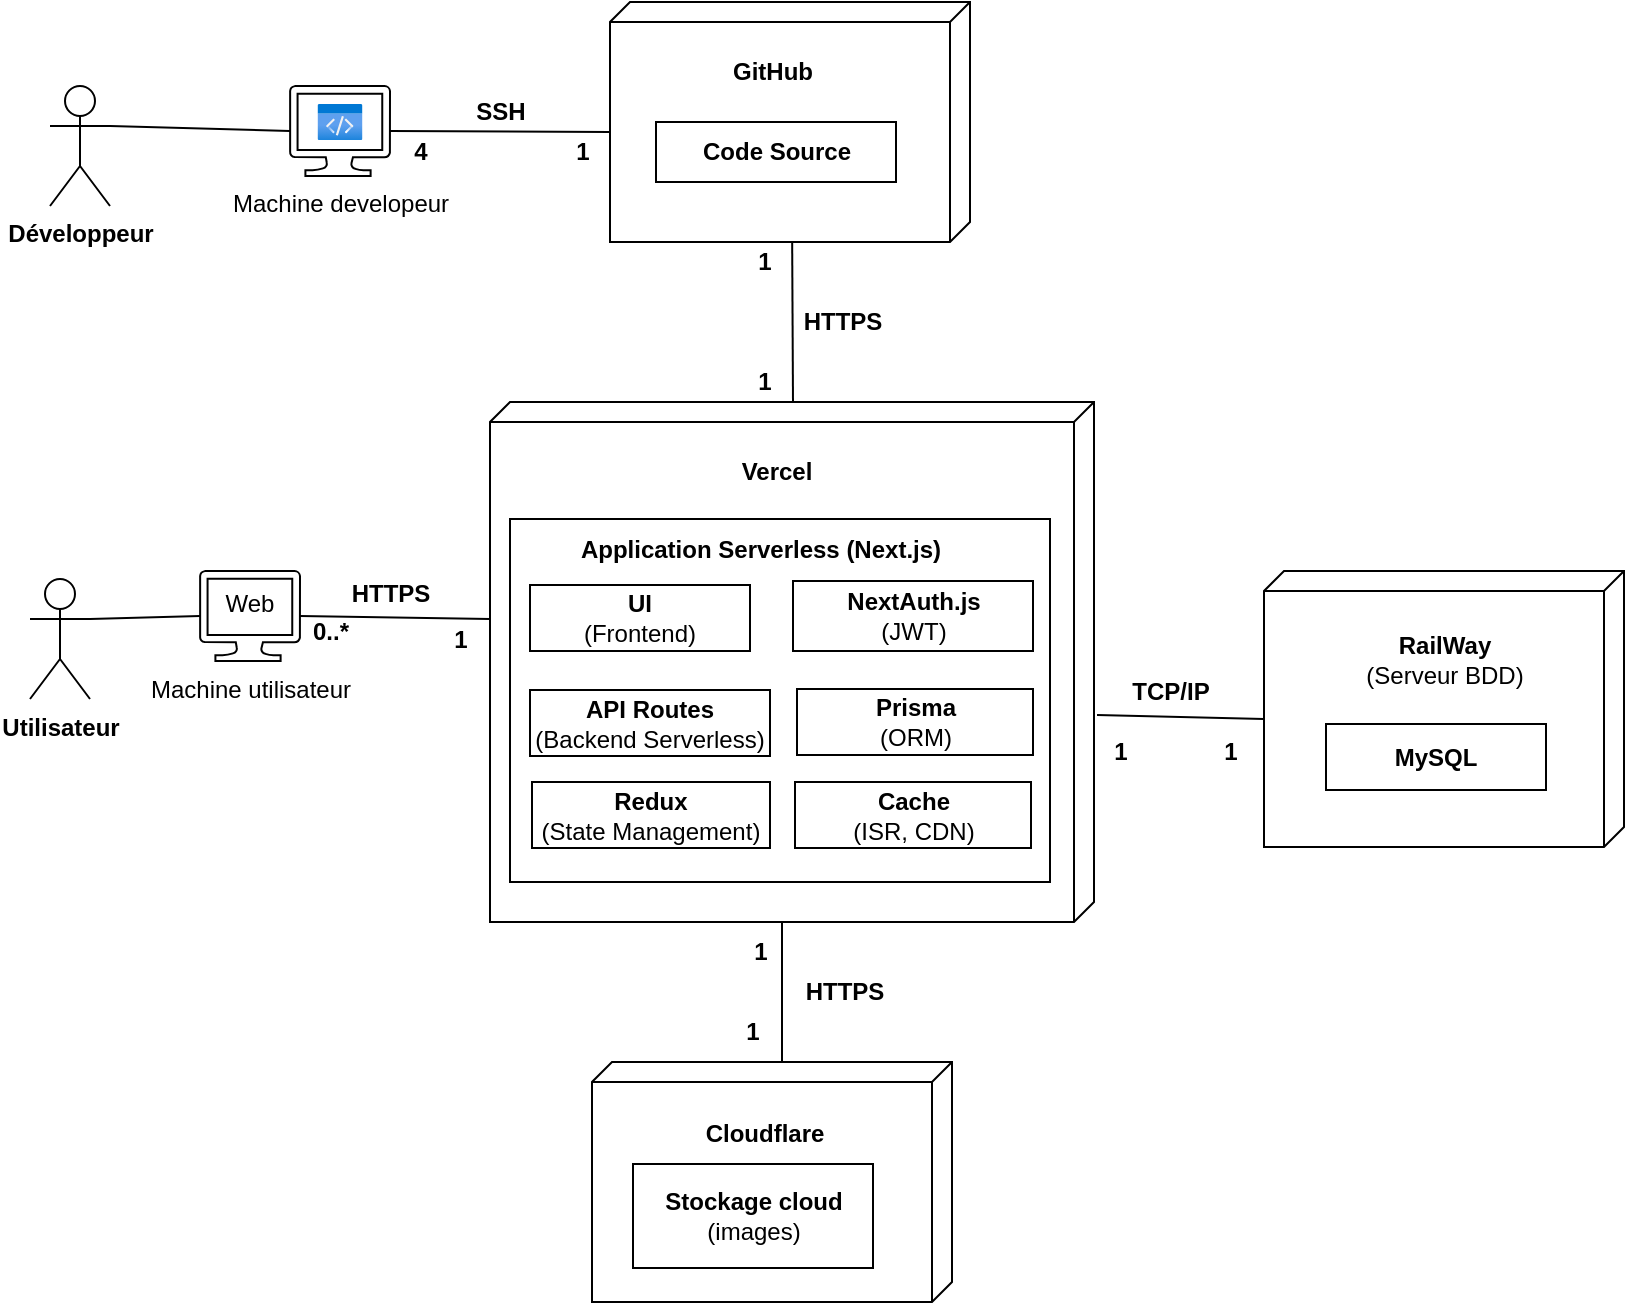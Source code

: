 <mxfile version="26.1.0">
  <diagram name="Page-1" id="ANjClcCPRk0RFN0oMUUr">
    <mxGraphModel grid="1" page="1" gridSize="10" guides="1" tooltips="1" connect="1" arrows="1" fold="1" pageScale="1" pageWidth="827" pageHeight="1169" math="0" shadow="0">
      <root>
        <mxCell id="0" />
        <mxCell id="1" parent="0" />
        <mxCell id="0plvUltyNBuiHGOQsfFZ-8" value="" style="verticalAlign=top;align=left;spacingTop=8;spacingLeft=2;spacingRight=12;shape=cube;size=10;direction=south;fontStyle=4;html=1;whiteSpace=wrap;" vertex="1" parent="1">
          <mxGeometry x="260" y="240" width="302" height="260" as="geometry" />
        </mxCell>
        <mxCell id="0plvUltyNBuiHGOQsfFZ-9" value="&lt;b&gt;Vercel&lt;/b&gt;" style="text;html=1;align=center;verticalAlign=middle;resizable=0;points=[];autosize=1;strokeColor=none;fillColor=none;" vertex="1" parent="1">
          <mxGeometry x="373" y="259.5" width="60" height="30" as="geometry" />
        </mxCell>
        <mxCell id="0plvUltyNBuiHGOQsfFZ-11" value="" style="rounded=0;whiteSpace=wrap;html=1;" vertex="1" parent="1">
          <mxGeometry x="270" y="298.5" width="270" height="181.5" as="geometry" />
        </mxCell>
        <mxCell id="0plvUltyNBuiHGOQsfFZ-12" value="&lt;b&gt;Application Serverless (Next.js)&lt;/b&gt;" style="text;html=1;align=center;verticalAlign=middle;resizable=0;points=[];autosize=1;strokeColor=none;fillColor=none;" vertex="1" parent="1">
          <mxGeometry x="295" y="298.5" width="200" height="30" as="geometry" />
        </mxCell>
        <mxCell id="B9eGiLqApuEAmtu4SRvG-1" value="&lt;div&gt;&lt;b&gt;UI&lt;/b&gt;&lt;/div&gt;&lt;div&gt;(Frontend)&lt;/div&gt;" style="rounded=0;whiteSpace=wrap;html=1;" vertex="1" parent="1">
          <mxGeometry x="280" y="331.5" width="110" height="33" as="geometry" />
        </mxCell>
        <mxCell id="B9eGiLqApuEAmtu4SRvG-7" value="&lt;div&gt;&lt;b&gt;API Routes&lt;/b&gt;&lt;/div&gt;&lt;div&gt;(Backend Serverless) &lt;/div&gt;" style="rounded=0;whiteSpace=wrap;html=1;" vertex="1" parent="1">
          <mxGeometry x="280" y="384" width="120" height="33" as="geometry" />
        </mxCell>
        <mxCell id="B9eGiLqApuEAmtu4SRvG-8" value="" style="verticalAlign=top;align=left;spacingTop=8;spacingLeft=2;spacingRight=12;shape=cube;size=10;direction=south;fontStyle=4;html=1;whiteSpace=wrap;" vertex="1" parent="1">
          <mxGeometry x="647" y="324.5" width="180" height="138" as="geometry" />
        </mxCell>
        <mxCell id="B9eGiLqApuEAmtu4SRvG-9" value="&lt;div&gt;&lt;b&gt;RailWay&lt;/b&gt;&lt;/div&gt;&lt;div&gt;(Serveur BDD)&lt;/div&gt;" style="text;html=1;align=center;verticalAlign=middle;resizable=0;points=[];autosize=1;strokeColor=none;fillColor=none;" vertex="1" parent="1">
          <mxGeometry x="687" y="348.5" width="100" height="40" as="geometry" />
        </mxCell>
        <mxCell id="B9eGiLqApuEAmtu4SRvG-12" value="&lt;b&gt;MySQL&lt;/b&gt;&lt;b&gt;&lt;br&gt;&lt;/b&gt;" style="rounded=0;whiteSpace=wrap;html=1;" vertex="1" parent="1">
          <mxGeometry x="678" y="401" width="110" height="33" as="geometry" />
        </mxCell>
        <mxCell id="B9eGiLqApuEAmtu4SRvG-14" value="&lt;div&gt;&lt;b&gt;Prisma &lt;/b&gt;&lt;br&gt;&lt;/div&gt;&lt;div&gt;(ORM) &lt;/div&gt;" style="rounded=0;whiteSpace=wrap;html=1;" vertex="1" parent="1">
          <mxGeometry x="413.5" y="383.5" width="118" height="33" as="geometry" />
        </mxCell>
        <mxCell id="B9eGiLqApuEAmtu4SRvG-15" value="" style="verticalAlign=top;align=left;spacingTop=8;spacingLeft=2;spacingRight=12;shape=cube;size=10;direction=south;fontStyle=4;html=1;whiteSpace=wrap;" vertex="1" parent="1">
          <mxGeometry x="311" y="570" width="180" height="120" as="geometry" />
        </mxCell>
        <mxCell id="B9eGiLqApuEAmtu4SRvG-16" value="&lt;b&gt;Cloudflare&lt;/b&gt;" style="text;html=1;align=center;verticalAlign=middle;resizable=0;points=[];autosize=1;strokeColor=none;fillColor=none;" vertex="1" parent="1">
          <mxGeometry x="356.5" y="591" width="80" height="30" as="geometry" />
        </mxCell>
        <mxCell id="B9eGiLqApuEAmtu4SRvG-20" value="&lt;div&gt;&lt;b style=&quot;text-wrap-mode: nowrap;&quot;&gt;Stockage cloud&lt;/b&gt;&lt;/div&gt;&lt;div&gt;&lt;span style=&quot;text-wrap-mode: nowrap;&quot;&gt;(images)&lt;/span&gt;&lt;/div&gt;" style="rounded=0;whiteSpace=wrap;html=1;" vertex="1" parent="1">
          <mxGeometry x="331.5" y="621" width="120" height="52" as="geometry" />
        </mxCell>
        <mxCell id="B9eGiLqApuEAmtu4SRvG-27" value="&lt;span style=&quot;text-wrap-mode: nowrap;&quot;&gt;&lt;b&gt;NextAuth.js&lt;/b&gt;&lt;/span&gt;&lt;br&gt;&lt;div&gt;&lt;span style=&quot;text-wrap-mode: nowrap;&quot;&gt;(JWT)&lt;/span&gt;&lt;/div&gt;" style="rounded=0;whiteSpace=wrap;html=1;" vertex="1" parent="1">
          <mxGeometry x="411.5" y="329.5" width="120" height="35" as="geometry" />
        </mxCell>
        <mxCell id="B9eGiLqApuEAmtu4SRvG-29" value="&lt;b&gt;Utilisateur&lt;/b&gt;" style="shape=umlActor;verticalLabelPosition=bottom;verticalAlign=top;html=1;outlineConnect=0;" vertex="1" parent="1">
          <mxGeometry x="30" y="328.5" width="30" height="60" as="geometry" />
        </mxCell>
        <mxCell id="B9eGiLqApuEAmtu4SRvG-31" value="" style="endArrow=none;html=1;rounded=0;exitX=1;exitY=0.333;exitDx=0;exitDy=0;exitPerimeter=0;entryX=0;entryY=0.5;entryDx=0;entryDy=0;entryPerimeter=0;" edge="1" parent="1" source="B9eGiLqApuEAmtu4SRvG-29" target="azTsR6c8nmhM8Q8uDkXX-22">
          <mxGeometry width="50" height="50" relative="1" as="geometry">
            <mxPoint x="469" y="493" as="sourcePoint" />
            <mxPoint x="-61" y="338" as="targetPoint" />
          </mxGeometry>
        </mxCell>
        <mxCell id="B9eGiLqApuEAmtu4SRvG-37" value="" style="endArrow=none;html=1;rounded=0;exitX=0;exitY=0;exitDx=0;exitDy=85;exitPerimeter=0;entryX=0;entryY=0;entryDx=260;entryDy=156;entryPerimeter=0;" edge="1" parent="1" source="B9eGiLqApuEAmtu4SRvG-15" target="0plvUltyNBuiHGOQsfFZ-8">
          <mxGeometry width="50" height="50" relative="1" as="geometry">
            <mxPoint x="767" y="589" as="sourcePoint" />
            <mxPoint x="409.53" y="532.914" as="targetPoint" />
          </mxGeometry>
        </mxCell>
        <mxCell id="B9eGiLqApuEAmtu4SRvG-40" value="&lt;b&gt;HTTPS&lt;/b&gt;" style="text;html=1;align=center;verticalAlign=middle;resizable=0;points=[];autosize=1;strokeColor=none;fillColor=none;" vertex="1" parent="1">
          <mxGeometry x="406.5" y="520" width="60" height="30" as="geometry" />
        </mxCell>
        <mxCell id="B9eGiLqApuEAmtu4SRvG-41" value="&lt;b&gt;0..*&lt;/b&gt;" style="text;html=1;align=center;verticalAlign=middle;resizable=0;points=[];autosize=1;strokeColor=none;fillColor=none;" vertex="1" parent="1">
          <mxGeometry x="160" y="339.5" width="40" height="30" as="geometry" />
        </mxCell>
        <mxCell id="B9eGiLqApuEAmtu4SRvG-50" value="" style="endArrow=none;html=1;rounded=0;exitX=1;exitY=0.5;exitDx=0;exitDy=0;exitPerimeter=0;entryX=0;entryY=0;entryDx=108.5;entryDy=302;entryPerimeter=0;" edge="1" parent="1" source="azTsR6c8nmhM8Q8uDkXX-22" target="0plvUltyNBuiHGOQsfFZ-8">
          <mxGeometry width="50" height="50" relative="1" as="geometry">
            <mxPoint x="119" y="339" as="sourcePoint" />
            <mxPoint x="209" y="339" as="targetPoint" />
          </mxGeometry>
        </mxCell>
        <mxCell id="B9eGiLqApuEAmtu4SRvG-51" value="&lt;b&gt;1&lt;/b&gt;" style="text;html=1;align=center;verticalAlign=middle;resizable=0;points=[];autosize=1;strokeColor=none;fillColor=none;" vertex="1" parent="1">
          <mxGeometry x="230" y="343.5" width="30" height="30" as="geometry" />
        </mxCell>
        <mxCell id="B9eGiLqApuEAmtu4SRvG-52" value="&lt;b&gt;1&lt;/b&gt;" style="text;html=1;align=center;verticalAlign=middle;resizable=0;points=[];autosize=1;strokeColor=none;fillColor=none;" vertex="1" parent="1">
          <mxGeometry x="615" y="400" width="30" height="30" as="geometry" />
        </mxCell>
        <mxCell id="B9eGiLqApuEAmtu4SRvG-53" value="" style="endArrow=none;html=1;rounded=0;exitX=0.602;exitY=-0.005;exitDx=0;exitDy=0;exitPerimeter=0;entryX=0;entryY=0;entryDx=74;entryDy=180;entryPerimeter=0;" edge="1" parent="1" source="0plvUltyNBuiHGOQsfFZ-8" target="B9eGiLqApuEAmtu4SRvG-8">
          <mxGeometry width="50" height="50" relative="1" as="geometry">
            <mxPoint x="519" y="381" as="sourcePoint" />
            <mxPoint x="640" y="384.5" as="targetPoint" />
          </mxGeometry>
        </mxCell>
        <mxCell id="B9eGiLqApuEAmtu4SRvG-54" value="&lt;b&gt;1&lt;/b&gt;" style="text;html=1;align=center;verticalAlign=middle;resizable=0;points=[];autosize=1;strokeColor=none;fillColor=none;" vertex="1" parent="1">
          <mxGeometry x="560" y="400" width="30" height="30" as="geometry" />
        </mxCell>
        <mxCell id="B9eGiLqApuEAmtu4SRvG-56" value="&lt;b&gt;1&lt;/b&gt;" style="text;html=1;align=center;verticalAlign=middle;resizable=0;points=[];autosize=1;strokeColor=none;fillColor=none;" vertex="1" parent="1">
          <mxGeometry x="380" y="500" width="30" height="30" as="geometry" />
        </mxCell>
        <mxCell id="B9eGiLqApuEAmtu4SRvG-58" value="&lt;b&gt;1&lt;/b&gt;" style="text;html=1;align=center;verticalAlign=middle;resizable=0;points=[];autosize=1;strokeColor=none;fillColor=none;" vertex="1" parent="1">
          <mxGeometry x="375.5" y="540" width="30" height="30" as="geometry" />
        </mxCell>
        <mxCell id="3NgQBUcp4uBa8nrRc5tR-5" value="&lt;b&gt;TCP/IP&lt;/b&gt;" style="text;html=1;align=center;verticalAlign=middle;resizable=0;points=[];autosize=1;strokeColor=none;fillColor=none;" vertex="1" parent="1">
          <mxGeometry x="570" y="369.5" width="60" height="30" as="geometry" />
        </mxCell>
        <mxCell id="azTsR6c8nmhM8Q8uDkXX-1" value="&lt;b&gt;Développeur&lt;/b&gt;" style="shape=umlActor;verticalLabelPosition=bottom;verticalAlign=top;html=1;outlineConnect=0;" vertex="1" parent="1">
          <mxGeometry x="40" y="82" width="30" height="60" as="geometry" />
        </mxCell>
        <mxCell id="azTsR6c8nmhM8Q8uDkXX-7" value="" style="verticalAlign=top;align=left;spacingTop=8;spacingLeft=2;spacingRight=12;shape=cube;size=10;direction=south;fontStyle=4;html=1;whiteSpace=wrap;" vertex="1" parent="1">
          <mxGeometry x="320" y="40" width="180" height="120" as="geometry" />
        </mxCell>
        <mxCell id="azTsR6c8nmhM8Q8uDkXX-8" value="&lt;b&gt;GitHub&lt;/b&gt;" style="text;html=1;align=center;verticalAlign=middle;resizable=0;points=[];autosize=1;strokeColor=none;fillColor=none;" vertex="1" parent="1">
          <mxGeometry x="371" y="60" width="60" height="30" as="geometry" />
        </mxCell>
        <mxCell id="azTsR6c8nmhM8Q8uDkXX-9" value="" style="rounded=0;whiteSpace=wrap;html=1;" vertex="1" parent="1">
          <mxGeometry x="343" y="100" width="120" height="30" as="geometry" />
        </mxCell>
        <mxCell id="azTsR6c8nmhM8Q8uDkXX-10" value="&lt;b&gt;Code Source&lt;/b&gt;" style="text;html=1;align=center;verticalAlign=middle;resizable=0;points=[];autosize=1;strokeColor=none;fillColor=none;" vertex="1" parent="1">
          <mxGeometry x="353" y="100" width="100" height="30" as="geometry" />
        </mxCell>
        <mxCell id="azTsR6c8nmhM8Q8uDkXX-11" value="" style="endArrow=none;html=1;rounded=0;exitX=1;exitY=0.5;exitDx=0;exitDy=0;exitPerimeter=0;entryX=0;entryY=0;entryDx=65;entryDy=180;entryPerimeter=0;" edge="1" parent="1" source="azTsR6c8nmhM8Q8uDkXX-16" target="azTsR6c8nmhM8Q8uDkXX-7">
          <mxGeometry width="50" height="50" relative="1" as="geometry">
            <mxPoint x="30" y="-25.5" as="sourcePoint" />
            <mxPoint x="360" y="-195.5" as="targetPoint" />
          </mxGeometry>
        </mxCell>
        <mxCell id="azTsR6c8nmhM8Q8uDkXX-16" value="Machine developeur" style="verticalLabelPosition=bottom;html=1;verticalAlign=top;align=center;shape=mxgraph.azure.computer;pointerEvents=1;" vertex="1" parent="1">
          <mxGeometry x="160" y="82" width="50" height="45" as="geometry" />
        </mxCell>
        <mxCell id="azTsR6c8nmhM8Q8uDkXX-18" value="" style="endArrow=none;html=1;rounded=0;entryX=0;entryY=0;entryDx=0;entryDy=150.5;entryPerimeter=0;exitX=0.997;exitY=0.494;exitDx=0;exitDy=0;exitPerimeter=0;" edge="1" parent="1" source="azTsR6c8nmhM8Q8uDkXX-7" target="0plvUltyNBuiHGOQsfFZ-8">
          <mxGeometry width="50" height="50" relative="1" as="geometry">
            <mxPoint x="423" y="61" as="sourcePoint" />
            <mxPoint x="433" y="120" as="targetPoint" />
          </mxGeometry>
        </mxCell>
        <mxCell id="azTsR6c8nmhM8Q8uDkXX-20" value="" style="endArrow=none;html=1;rounded=0;exitX=1;exitY=0.333;exitDx=0;exitDy=0;exitPerimeter=0;entryX=0;entryY=0.5;entryDx=0;entryDy=0;entryPerimeter=0;" edge="1" parent="1" source="azTsR6c8nmhM8Q8uDkXX-1" target="azTsR6c8nmhM8Q8uDkXX-16">
          <mxGeometry width="50" height="50" relative="1" as="geometry">
            <mxPoint x="-147" y="114.5" as="sourcePoint" />
            <mxPoint x="-38" y="114.5" as="targetPoint" />
          </mxGeometry>
        </mxCell>
        <mxCell id="azTsR6c8nmhM8Q8uDkXX-22" value="Machine utilisateur" style="verticalLabelPosition=bottom;html=1;verticalAlign=top;align=center;shape=mxgraph.azure.computer;pointerEvents=1;" vertex="1" parent="1">
          <mxGeometry x="115" y="324.5" width="50" height="45" as="geometry" />
        </mxCell>
        <mxCell id="azTsR6c8nmhM8Q8uDkXX-24" value="&lt;b&gt;1&lt;/b&gt;" style="text;html=1;align=center;verticalAlign=middle;resizable=0;points=[];autosize=1;strokeColor=none;fillColor=none;" vertex="1" parent="1">
          <mxGeometry x="291" y="100" width="30" height="30" as="geometry" />
        </mxCell>
        <mxCell id="azTsR6c8nmhM8Q8uDkXX-25" value="&lt;b&gt;4&lt;/b&gt;" style="text;html=1;align=center;verticalAlign=middle;resizable=0;points=[];autosize=1;strokeColor=none;fillColor=none;" vertex="1" parent="1">
          <mxGeometry x="210" y="100" width="30" height="30" as="geometry" />
        </mxCell>
        <mxCell id="azTsR6c8nmhM8Q8uDkXX-26" value="Web" style="text;html=1;align=center;verticalAlign=middle;whiteSpace=wrap;rounded=0;" vertex="1" parent="1">
          <mxGeometry x="126" y="329.5" width="28" height="22.5" as="geometry" />
        </mxCell>
        <mxCell id="z3cIjy-Orp0RDqbpTgj7-1" value="&lt;b&gt;1&lt;/b&gt;" style="text;html=1;align=center;verticalAlign=middle;resizable=0;points=[];autosize=1;strokeColor=none;fillColor=none;" vertex="1" parent="1">
          <mxGeometry x="381.5" y="154.5" width="30" height="30" as="geometry" />
        </mxCell>
        <mxCell id="z3cIjy-Orp0RDqbpTgj7-2" value="&lt;b&gt;1&lt;/b&gt;" style="text;html=1;align=center;verticalAlign=middle;resizable=0;points=[];autosize=1;strokeColor=none;fillColor=none;" vertex="1" parent="1">
          <mxGeometry x="381.5" y="214.5" width="30" height="30" as="geometry" />
        </mxCell>
        <mxCell id="z3cIjy-Orp0RDqbpTgj7-3" value="&lt;b&gt;HTTPS&lt;/b&gt;" style="text;html=1;align=center;verticalAlign=middle;resizable=0;points=[];autosize=1;strokeColor=none;fillColor=none;" vertex="1" parent="1">
          <mxGeometry x="406" y="184.5" width="60" height="30" as="geometry" />
        </mxCell>
        <mxCell id="z3cIjy-Orp0RDqbpTgj7-4" value="&lt;b&gt;SSH&lt;/b&gt;" style="text;html=1;align=center;verticalAlign=middle;resizable=0;points=[];autosize=1;strokeColor=none;fillColor=none;" vertex="1" parent="1">
          <mxGeometry x="240" y="80" width="50" height="30" as="geometry" />
        </mxCell>
        <mxCell id="z3cIjy-Orp0RDqbpTgj7-8" value="&lt;b&gt;HTTPS&lt;/b&gt;" style="text;html=1;align=center;verticalAlign=middle;resizable=0;points=[];autosize=1;strokeColor=none;fillColor=none;" vertex="1" parent="1">
          <mxGeometry x="180" y="320.5" width="60" height="30" as="geometry" />
        </mxCell>
        <mxCell id="z3cIjy-Orp0RDqbpTgj7-13" value="&lt;b&gt;Redux&lt;/b&gt;&lt;br&gt;(State Management)" style="rounded=0;whiteSpace=wrap;html=1;" vertex="1" parent="1">
          <mxGeometry x="281" y="430" width="119" height="33" as="geometry" />
        </mxCell>
        <mxCell id="z3cIjy-Orp0RDqbpTgj7-14" value="&lt;div&gt;&lt;b&gt;Cache&lt;/b&gt;&lt;/div&gt;&lt;div&gt;(ISR, CDN) &lt;/div&gt;" style="rounded=0;whiteSpace=wrap;html=1;" vertex="1" parent="1">
          <mxGeometry x="412.5" y="430" width="118" height="33" as="geometry" />
        </mxCell>
        <mxCell id="XppRFzrzBfPEh7nv4fwP-1" value="" style="image;aspect=fixed;html=1;points=[];align=center;fontSize=12;image=img/lib/azure2/general/Code.svg;" vertex="1" parent="1">
          <mxGeometry x="173.77" y="90.88" width="22.46" height="18.25" as="geometry" />
        </mxCell>
      </root>
    </mxGraphModel>
  </diagram>
</mxfile>
